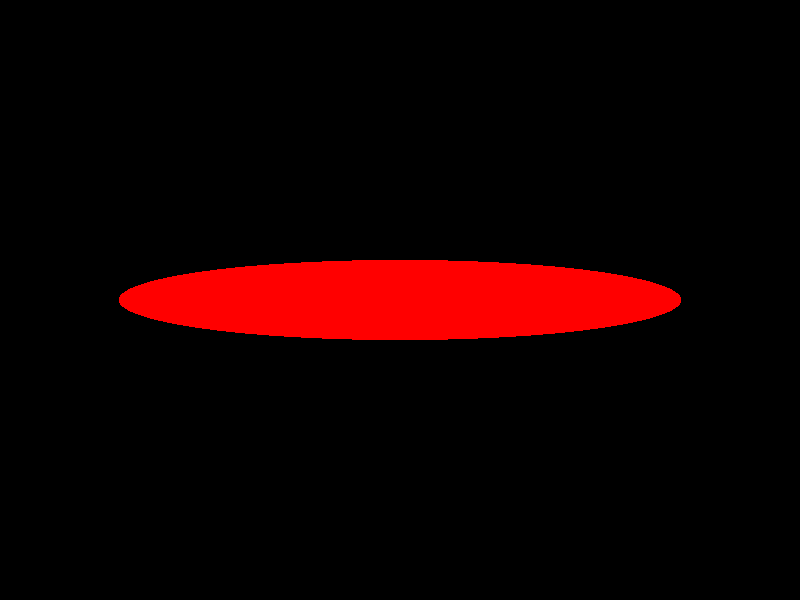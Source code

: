 #include "colors.inc"
#include "shapes.inc"
#include "textures.inc"
light_source { <5, 0, -10> color White }
light_source { <-5, 0, -10> color White }
camera{
location<0,0,-15>
look_at<0,0,0>
}
#declare x_stretch = transform {
	scale x*7
}
sphere{
	<0,0,0>,1
	pigment{ Red }
	/*transform{
		scale<3,1,1>
		translate x*1
		inverse
	}*/
	transform{ x_stretch }
}


